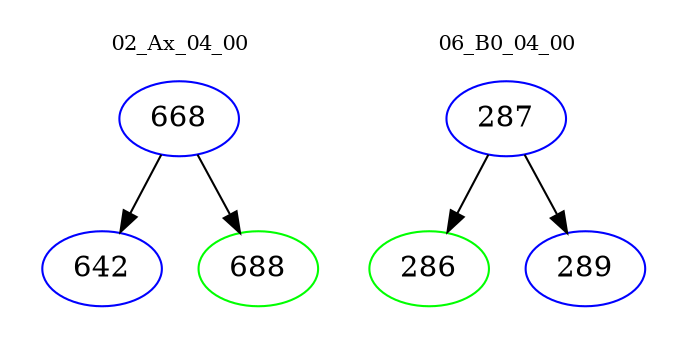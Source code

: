 digraph{
subgraph cluster_0 {
color = white
label = "02_Ax_04_00";
fontsize=10;
T0_668 [label="668", color="blue"]
T0_668 -> T0_642 [color="black"]
T0_642 [label="642", color="blue"]
T0_668 -> T0_688 [color="black"]
T0_688 [label="688", color="green"]
}
subgraph cluster_1 {
color = white
label = "06_B0_04_00";
fontsize=10;
T1_287 [label="287", color="blue"]
T1_287 -> T1_286 [color="black"]
T1_286 [label="286", color="green"]
T1_287 -> T1_289 [color="black"]
T1_289 [label="289", color="blue"]
}
}
